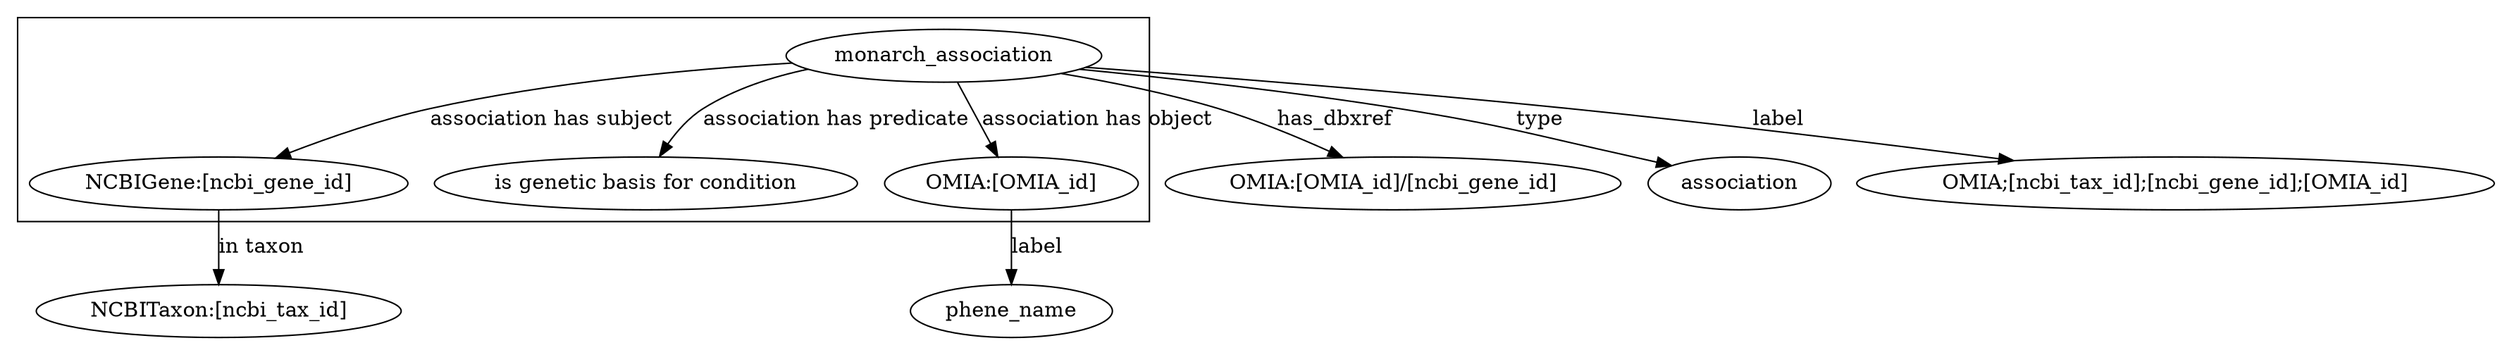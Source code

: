 /**
    casual_mutation.gv

    Example usage:
    - dot -Tpng casual_mutation.gv  > casual_mutation.png
    - xdot casual_mutation.gv
**/

digraph "OMIA casual mutation"{
rankdir="UD";

subgraph "cluster_monarch_association" {
"monarch_association" -> "NCBIGene:[ncbi_gene_id]" [label="association has subject"];
"monarch_association" -> "is genetic basis for condition" [label="association has predicate"];
"monarch_association" -> "OMIA:[OMIA_id]" [label="association has object"];
}

"NCBIGene:[ncbi_gene_id]" -> "NCBITaxon:[ncbi_tax_id]" [label="in taxon"];
"OMIA:[OMIA_id]" -> phene_name [label="label"];
"monarch_association" -> "OMIA:[OMIA_id]/[ncbi_gene_id]" [label="has_dbxref"]

# All blank nodes should have a type and a
# UNIQUE (to the dataaset) label to digest as the initial identifier
# here represented with the string "monarch_association"
"monarch_association" -> "association" [label="type"];
"monarch_association" -> "OMIA;[ncbi_tax_id];[ncbi_gene_id];[OMIA_id]" [label="label"];
}
